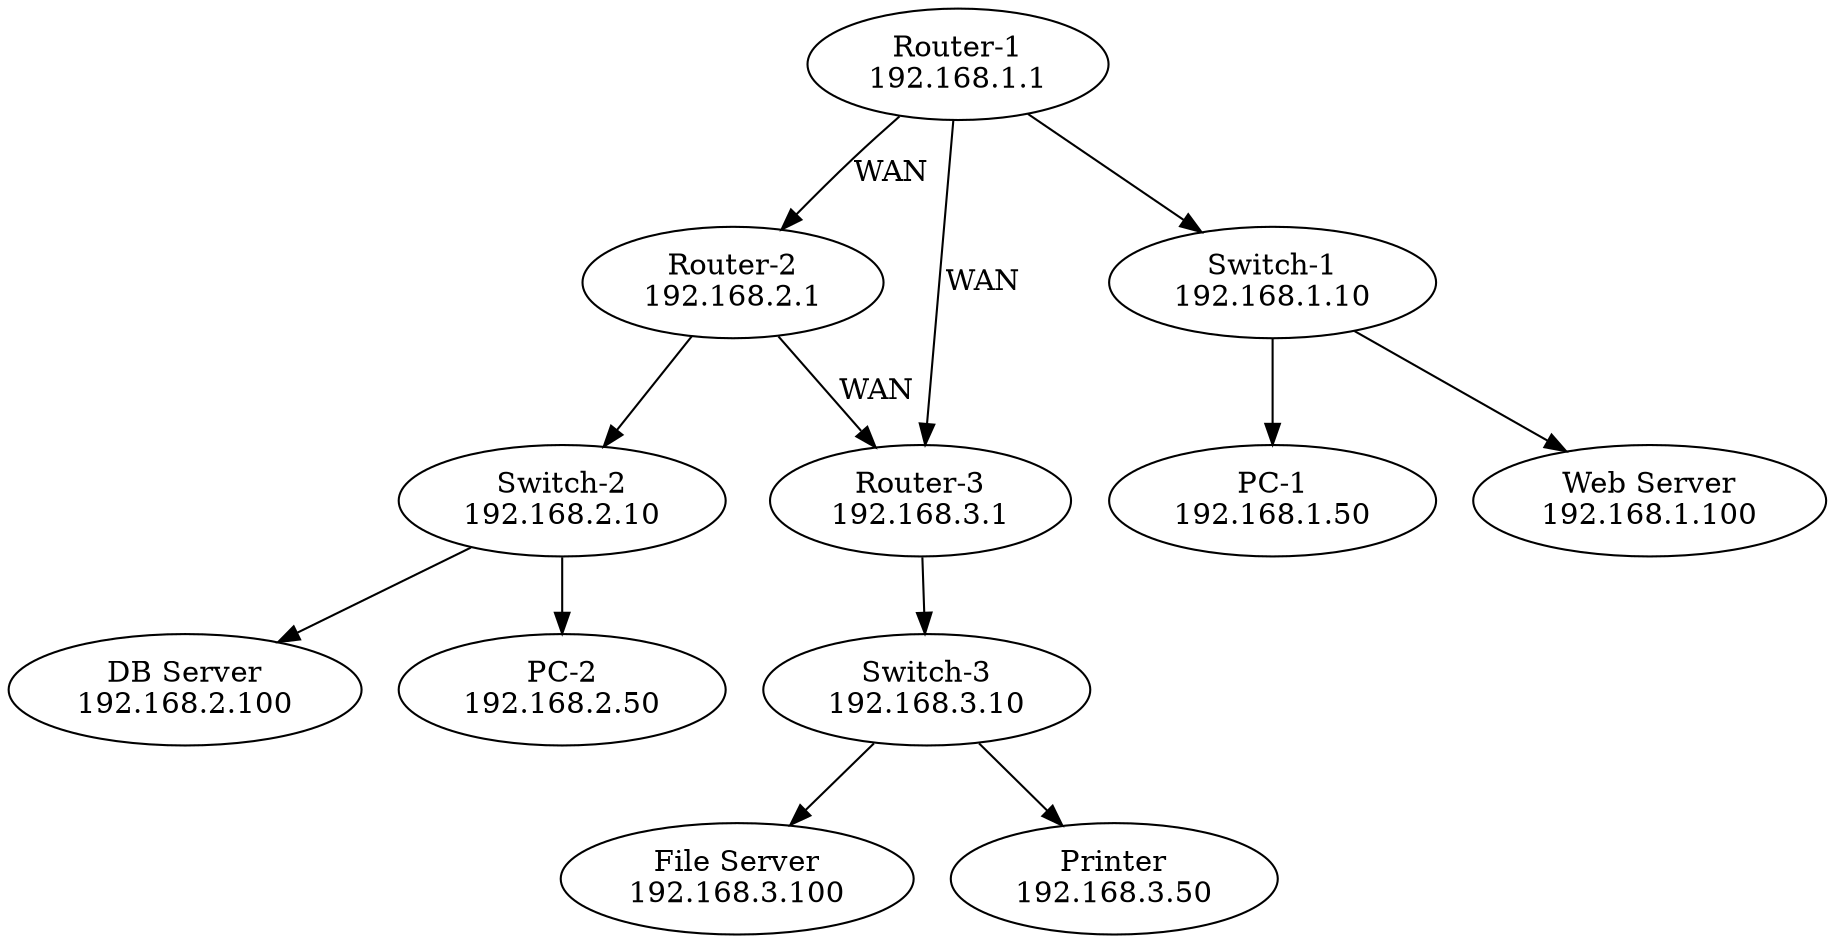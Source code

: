 digraph network {
    // Network topology example
    
    // Routers
    Router1 [label="Router-1\n192.168.1.1", type="router"];
    Router2 [label="Router-2\n192.168.2.1", type="router"];
    Router3 [label="Router-3\n192.168.3.1", type="router"];
    
    // Switches
    Switch1 [label="Switch-1\n192.168.1.10", type="switch"];
    Switch2 [label="Switch-2\n192.168.2.10", type="switch"];
    Switch3 [label="Switch-3\n192.168.3.10", type="switch"];
    
    // Servers
    WebServer [label="Web Server\n192.168.1.100", type="server"];
    DBServer [label="DB Server\n192.168.2.100", type="server"];
    FileServer [label="File Server\n192.168.3.100", type="server"];
    
    // End devices
    PC1 [label="PC-1\n192.168.1.50", type="endpoint"];
    PC2 [label="PC-2\n192.168.2.50", type="endpoint"];
    Printer [label="Printer\n192.168.3.50", type="endpoint"];
    
    // Core connections
    Router1 -> Router2 [label="WAN"];
    Router2 -> Router3 [label="WAN"];
    Router1 -> Router3 [label="WAN"];
    
    // Local connections
    Router1 -> Switch1;
    Router2 -> Switch2;
    Router3 -> Switch3;
    
    Switch1 -> WebServer;
    Switch1 -> PC1;
    
    Switch2 -> DBServer;
    Switch2 -> PC2;
    
    Switch3 -> FileServer;
    Switch3 -> Printer;
} 